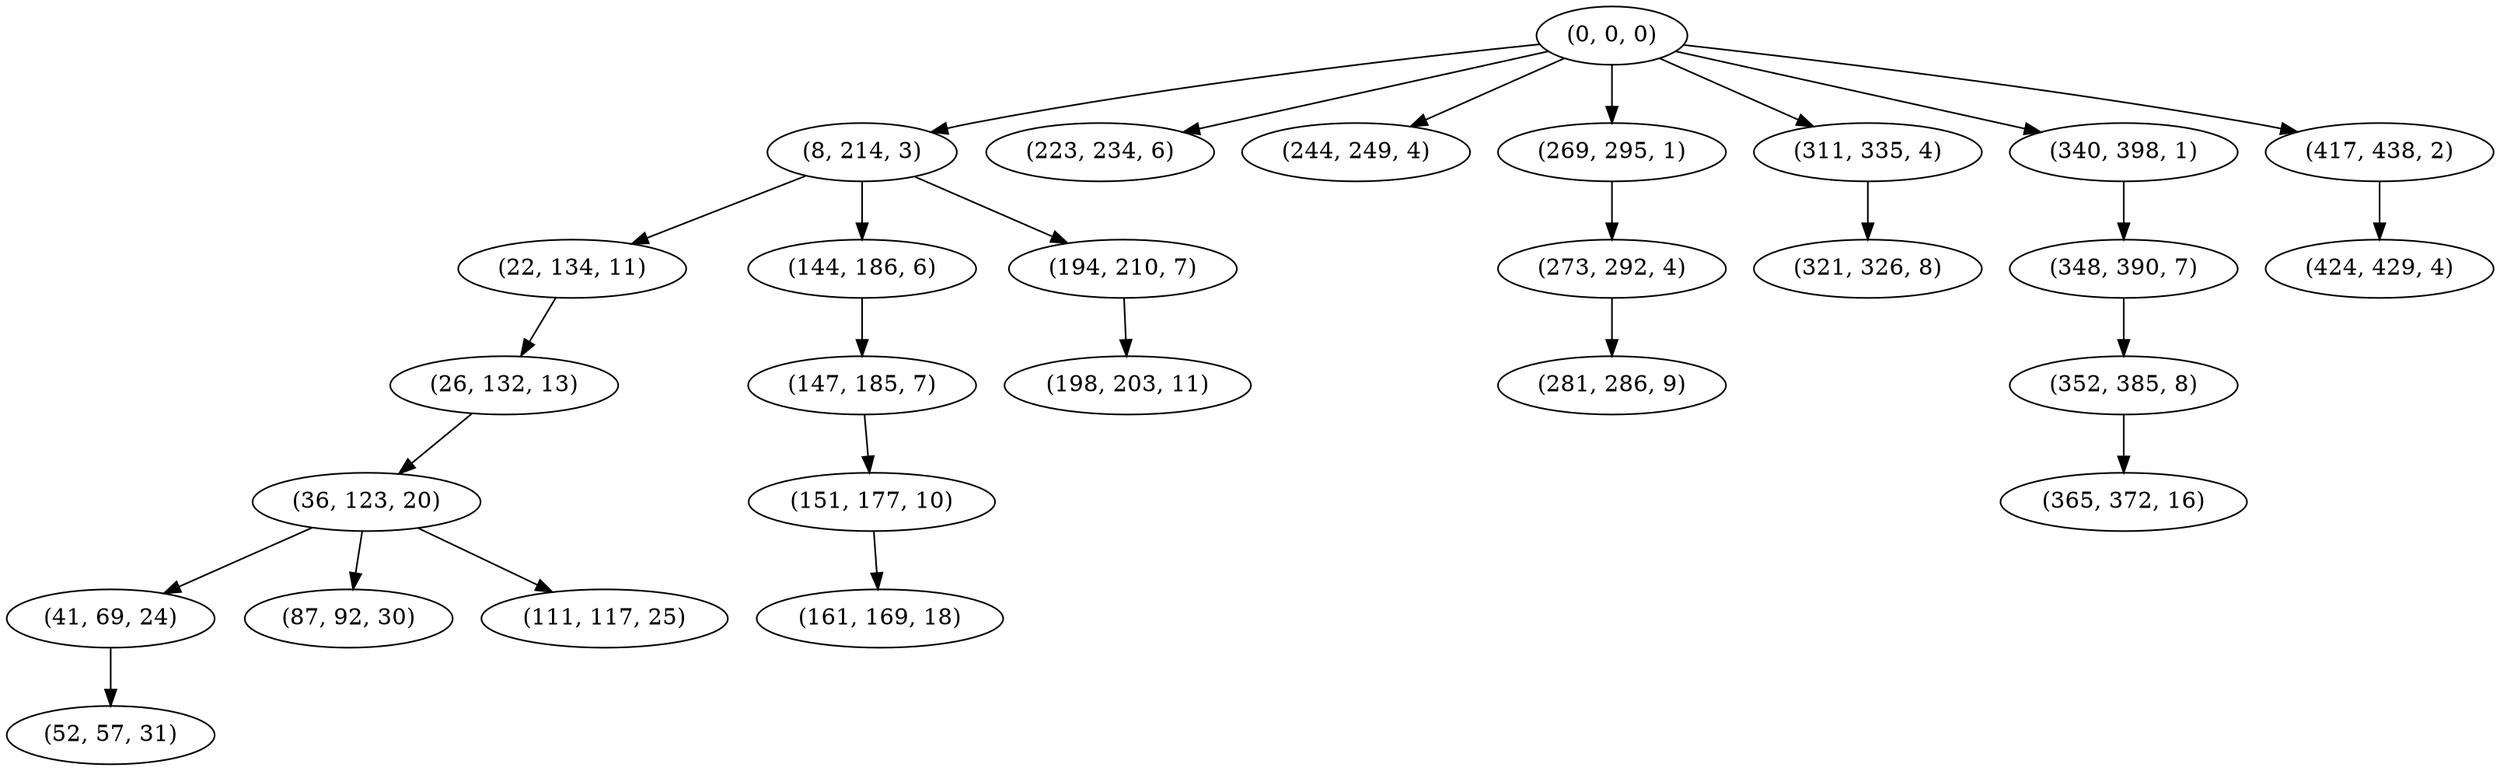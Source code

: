 digraph tree {
    "(0, 0, 0)";
    "(8, 214, 3)";
    "(22, 134, 11)";
    "(26, 132, 13)";
    "(36, 123, 20)";
    "(41, 69, 24)";
    "(52, 57, 31)";
    "(87, 92, 30)";
    "(111, 117, 25)";
    "(144, 186, 6)";
    "(147, 185, 7)";
    "(151, 177, 10)";
    "(161, 169, 18)";
    "(194, 210, 7)";
    "(198, 203, 11)";
    "(223, 234, 6)";
    "(244, 249, 4)";
    "(269, 295, 1)";
    "(273, 292, 4)";
    "(281, 286, 9)";
    "(311, 335, 4)";
    "(321, 326, 8)";
    "(340, 398, 1)";
    "(348, 390, 7)";
    "(352, 385, 8)";
    "(365, 372, 16)";
    "(417, 438, 2)";
    "(424, 429, 4)";
    "(0, 0, 0)" -> "(8, 214, 3)";
    "(0, 0, 0)" -> "(223, 234, 6)";
    "(0, 0, 0)" -> "(244, 249, 4)";
    "(0, 0, 0)" -> "(269, 295, 1)";
    "(0, 0, 0)" -> "(311, 335, 4)";
    "(0, 0, 0)" -> "(340, 398, 1)";
    "(0, 0, 0)" -> "(417, 438, 2)";
    "(8, 214, 3)" -> "(22, 134, 11)";
    "(8, 214, 3)" -> "(144, 186, 6)";
    "(8, 214, 3)" -> "(194, 210, 7)";
    "(22, 134, 11)" -> "(26, 132, 13)";
    "(26, 132, 13)" -> "(36, 123, 20)";
    "(36, 123, 20)" -> "(41, 69, 24)";
    "(36, 123, 20)" -> "(87, 92, 30)";
    "(36, 123, 20)" -> "(111, 117, 25)";
    "(41, 69, 24)" -> "(52, 57, 31)";
    "(144, 186, 6)" -> "(147, 185, 7)";
    "(147, 185, 7)" -> "(151, 177, 10)";
    "(151, 177, 10)" -> "(161, 169, 18)";
    "(194, 210, 7)" -> "(198, 203, 11)";
    "(269, 295, 1)" -> "(273, 292, 4)";
    "(273, 292, 4)" -> "(281, 286, 9)";
    "(311, 335, 4)" -> "(321, 326, 8)";
    "(340, 398, 1)" -> "(348, 390, 7)";
    "(348, 390, 7)" -> "(352, 385, 8)";
    "(352, 385, 8)" -> "(365, 372, 16)";
    "(417, 438, 2)" -> "(424, 429, 4)";
}
